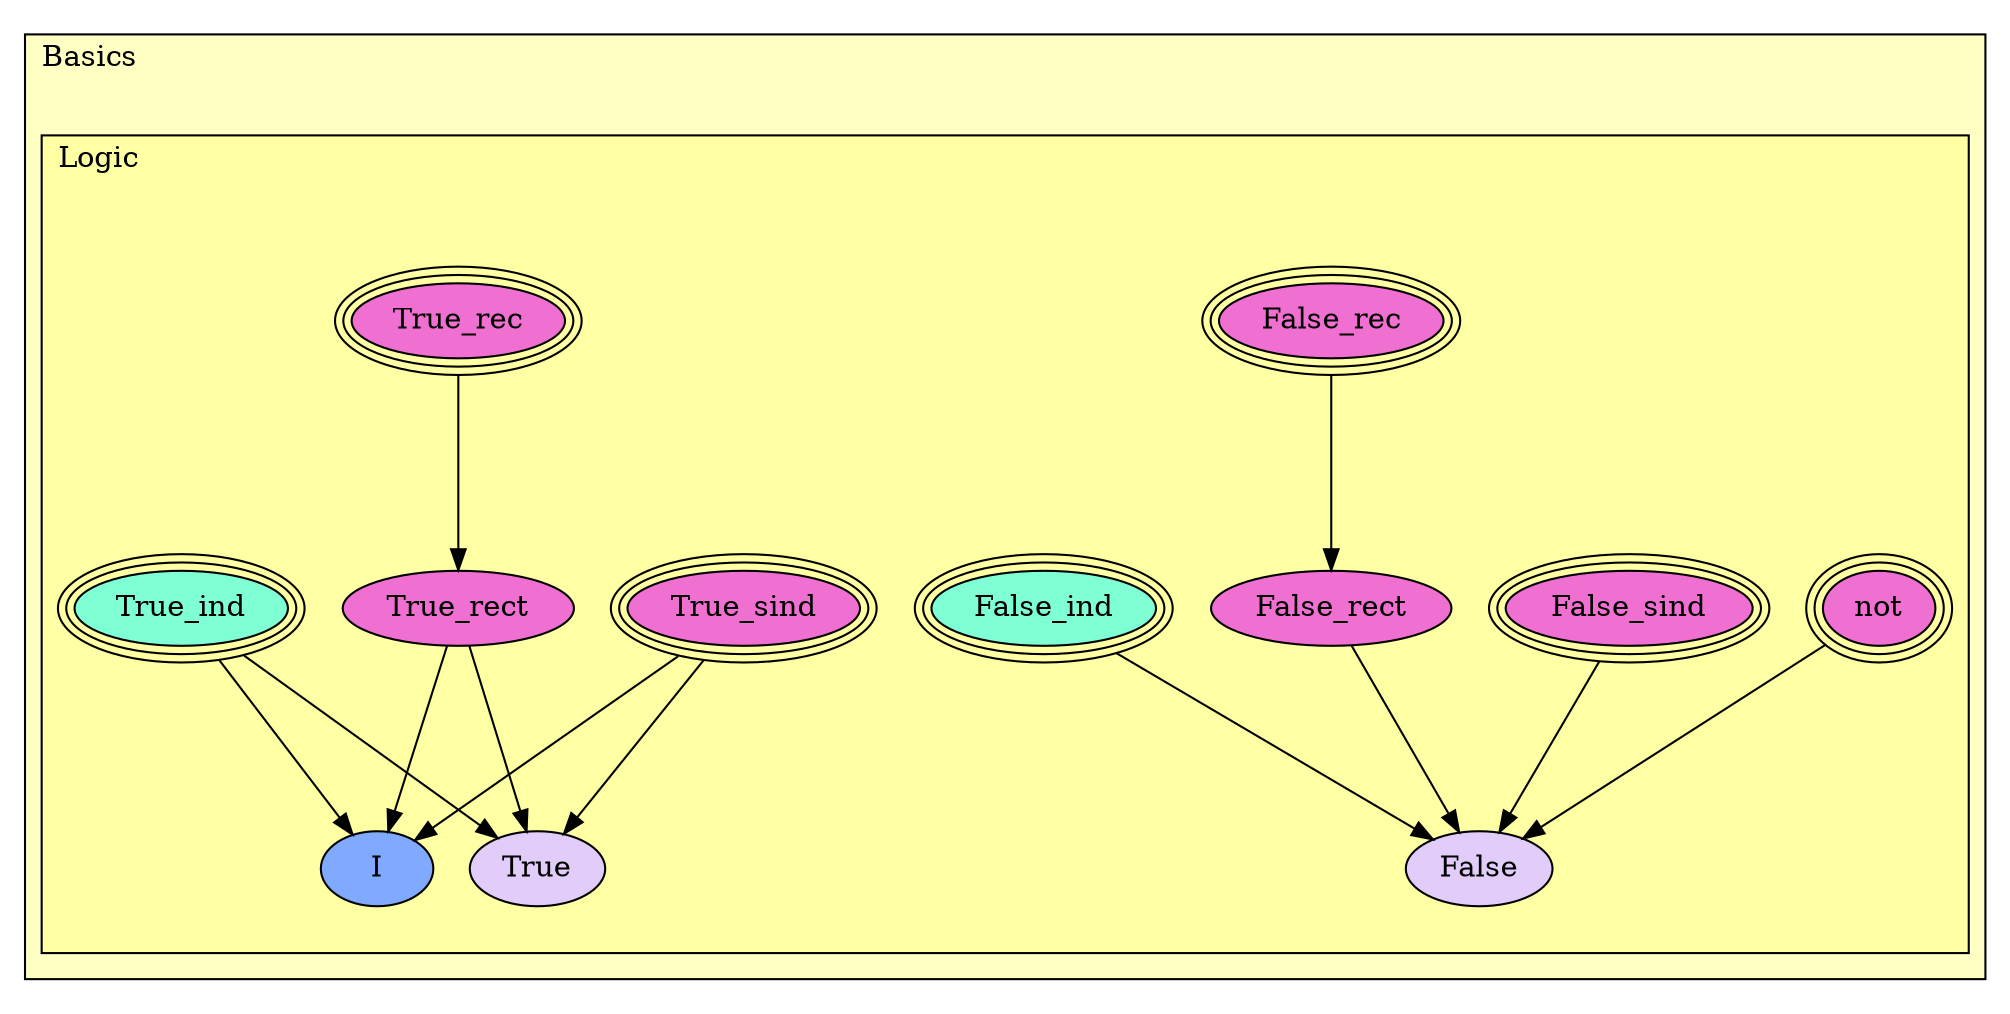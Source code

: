 digraph HoTT_Basics_Logic {
  graph [ratio=0.5]
  node [style=filled]
Basics_Logic_not [label="not", URL=<Basics.html#Logic.not>, peripheries=3, fillcolor="#F070D1"] ;
Basics_Logic_False_sind [label="False_sind", URL=<Basics.html#Logic.False_sind>, peripheries=3, fillcolor="#F070D1"] ;
Basics_Logic_False_rec [label="False_rec", URL=<Basics.html#Logic.False_rec>, peripheries=3, fillcolor="#F070D1"] ;
Basics_Logic_False_ind [label="False_ind", URL=<Basics.html#Logic.False_ind>, peripheries=3, fillcolor="#7FFFD4"] ;
Basics_Logic_False_rect [label="False_rect", URL=<Basics.html#Logic.False_rect>, fillcolor="#F070D1"] ;
Basics_Logic_False [label="False", URL=<Basics.html#Logic.False>, fillcolor="#E2CDFA"] ;
Basics_Logic_True_sind [label="True_sind", URL=<Basics.html#Logic.True_sind>, peripheries=3, fillcolor="#F070D1"] ;
Basics_Logic_True_rec [label="True_rec", URL=<Basics.html#Logic.True_rec>, peripheries=3, fillcolor="#F070D1"] ;
Basics_Logic_True_ind [label="True_ind", URL=<Basics.html#Logic.True_ind>, peripheries=3, fillcolor="#7FFFD4"] ;
Basics_Logic_True_rect [label="True_rect", URL=<Basics.html#Logic.True_rect>, fillcolor="#F070D1"] ;
Basics_Logic_I [label="I", URL=<Basics.html#Logic.I>, fillcolor="#7FAAFF"] ;
Basics_Logic_True [label="True", URL=<Basics.html#Logic.True>, fillcolor="#E2CDFA"] ;
  Basics_Logic_not -> Basics_Logic_False [] ;
  Basics_Logic_False_sind -> Basics_Logic_False [] ;
  Basics_Logic_False_rec -> Basics_Logic_False_rect [] ;
  Basics_Logic_False_ind -> Basics_Logic_False [] ;
  Basics_Logic_False_rect -> Basics_Logic_False [] ;
  Basics_Logic_True_sind -> Basics_Logic_I [] ;
  Basics_Logic_True_sind -> Basics_Logic_True [] ;
  Basics_Logic_True_rec -> Basics_Logic_True_rect [] ;
  Basics_Logic_True_ind -> Basics_Logic_I [] ;
  Basics_Logic_True_ind -> Basics_Logic_True [] ;
  Basics_Logic_True_rect -> Basics_Logic_I [] ;
  Basics_Logic_True_rect -> Basics_Logic_True [] ;
subgraph cluster_Basics { label="Basics"; fillcolor="#FFFFC3"; labeljust=l; style=filled 
subgraph cluster_Basics_Logic { label="Logic"; fillcolor="#FFFFA3"; labeljust=l; style=filled 
Basics_Logic_True; Basics_Logic_I; Basics_Logic_True_rect; Basics_Logic_True_ind; Basics_Logic_True_rec; Basics_Logic_True_sind; Basics_Logic_False; Basics_Logic_False_rect; Basics_Logic_False_ind; Basics_Logic_False_rec; Basics_Logic_False_sind; Basics_Logic_not; };
};
} /* END */
